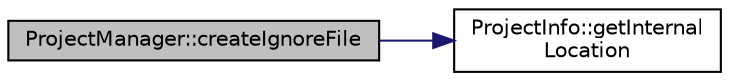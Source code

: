 digraph "ProjectManager::createIgnoreFile"
{
 // LATEX_PDF_SIZE
  edge [fontname="Helvetica",fontsize="10",labelfontname="Helvetica",labelfontsize="10"];
  node [fontname="Helvetica",fontsize="10",shape=record];
  rankdir="LR";
  Node1 [label="ProjectManager::createIgnoreFile",height=0.2,width=0.4,color="black", fillcolor="grey75", style="filled", fontcolor="black",tooltip=" "];
  Node1 -> Node2 [color="midnightblue",fontsize="10",style="solid",fontname="Helvetica"];
  Node2 [label="ProjectInfo::getInternal\lLocation",height=0.2,width=0.4,color="black", fillcolor="white", style="filled",URL="$struct_project_info.html#a0559f67496341a98dec536d05a328035",tooltip=" "];
}
